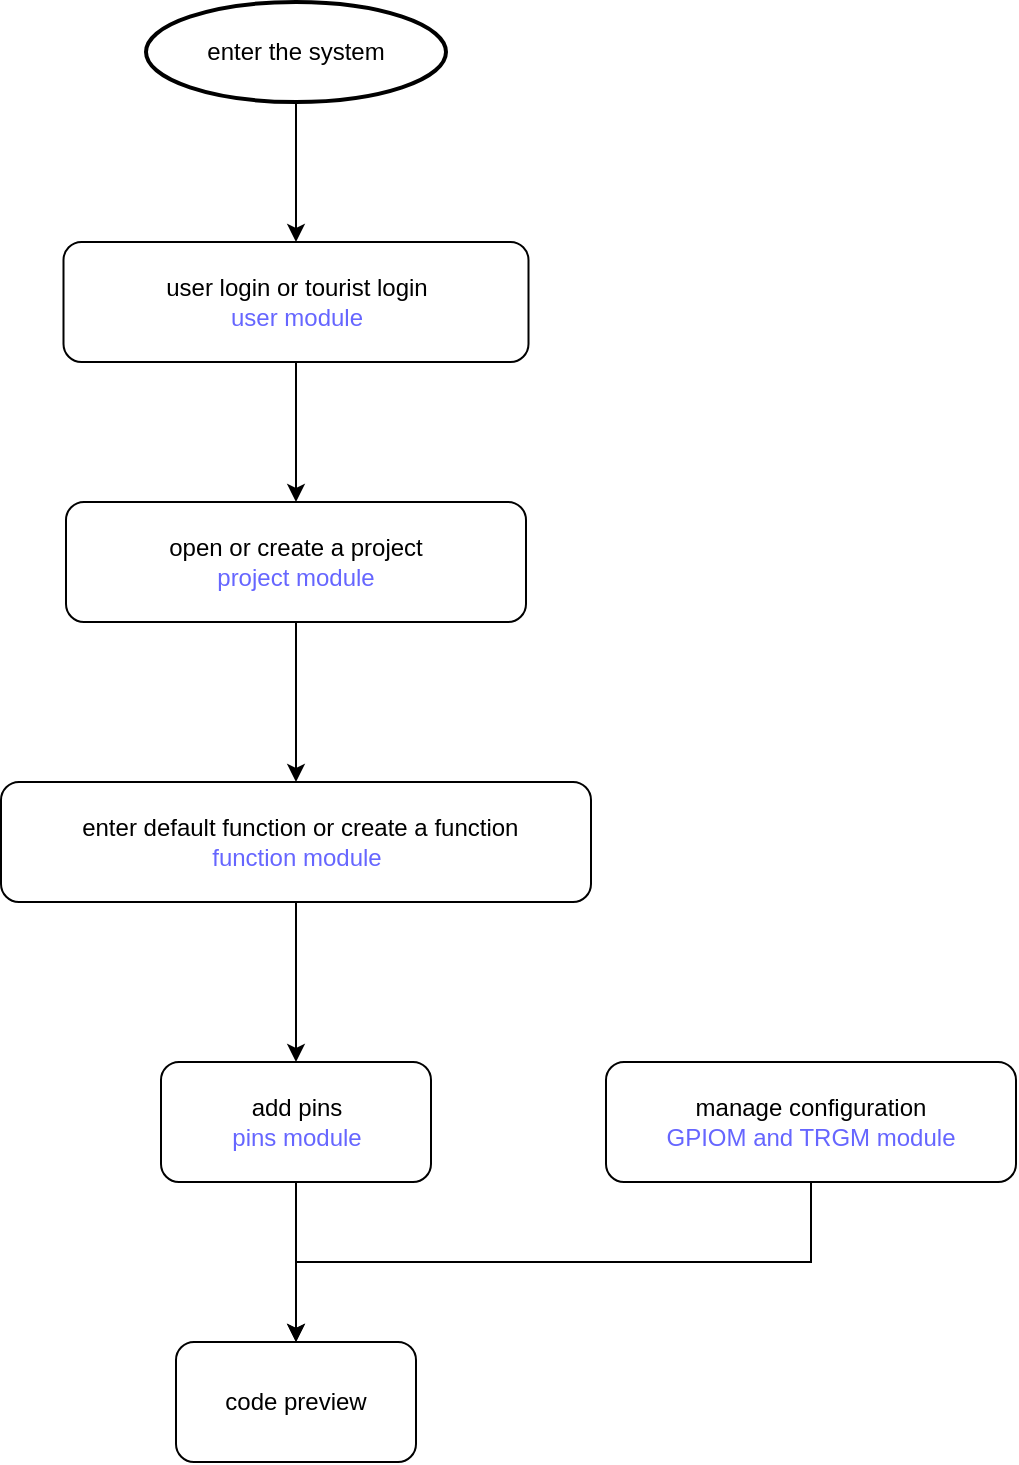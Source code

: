<mxfile version="21.6.9" type="github">
  <diagram name="第 1 页" id="-1_aYlV6JSasWAmnzmtT">
    <mxGraphModel dx="2074" dy="1118" grid="1" gridSize="10" guides="1" tooltips="1" connect="1" arrows="1" fold="1" page="1" pageScale="1" pageWidth="827" pageHeight="1169" math="0" shadow="0">
      <root>
        <mxCell id="0" />
        <mxCell id="1" parent="0" />
        <mxCell id="fxyppoyk8rkWEEHcyw-h-4" style="edgeStyle=orthogonalEdgeStyle;rounded=0;orthogonalLoop=1;jettySize=auto;html=1;exitX=0.5;exitY=1;exitDx=0;exitDy=0;exitPerimeter=0;entryX=0.5;entryY=0;entryDx=0;entryDy=0;" edge="1" parent="1" source="fxyppoyk8rkWEEHcyw-h-1" target="fxyppoyk8rkWEEHcyw-h-2">
          <mxGeometry relative="1" as="geometry" />
        </mxCell>
        <mxCell id="fxyppoyk8rkWEEHcyw-h-1" value="enter the system" style="strokeWidth=2;html=1;shape=mxgraph.flowchart.start_1;whiteSpace=wrap;" vertex="1" parent="1">
          <mxGeometry x="310" y="140" width="150" height="50" as="geometry" />
        </mxCell>
        <mxCell id="fxyppoyk8rkWEEHcyw-h-5" style="edgeStyle=orthogonalEdgeStyle;rounded=0;orthogonalLoop=1;jettySize=auto;html=1;exitX=0.5;exitY=1;exitDx=0;exitDy=0;entryX=0.5;entryY=0;entryDx=0;entryDy=0;" edge="1" parent="1" source="fxyppoyk8rkWEEHcyw-h-2" target="fxyppoyk8rkWEEHcyw-h-3">
          <mxGeometry relative="1" as="geometry" />
        </mxCell>
        <mxCell id="fxyppoyk8rkWEEHcyw-h-2" value="user login or tourist login&lt;br&gt;&lt;font color=&quot;#6666ff&quot;&gt;user module&lt;/font&gt;" style="rounded=1;whiteSpace=wrap;html=1;" vertex="1" parent="1">
          <mxGeometry x="268.75" y="260" width="232.5" height="60" as="geometry" />
        </mxCell>
        <mxCell id="fxyppoyk8rkWEEHcyw-h-7" value="" style="edgeStyle=orthogonalEdgeStyle;rounded=0;orthogonalLoop=1;jettySize=auto;html=1;" edge="1" parent="1" source="fxyppoyk8rkWEEHcyw-h-3" target="fxyppoyk8rkWEEHcyw-h-6">
          <mxGeometry relative="1" as="geometry" />
        </mxCell>
        <mxCell id="fxyppoyk8rkWEEHcyw-h-3" value="open or create a project&lt;br&gt;&lt;font color=&quot;#6666ff&quot;&gt;project module&lt;/font&gt;" style="rounded=1;whiteSpace=wrap;html=1;" vertex="1" parent="1">
          <mxGeometry x="270" y="390" width="230" height="60" as="geometry" />
        </mxCell>
        <mxCell id="fxyppoyk8rkWEEHcyw-h-9" value="" style="edgeStyle=orthogonalEdgeStyle;rounded=0;orthogonalLoop=1;jettySize=auto;html=1;" edge="1" parent="1" source="fxyppoyk8rkWEEHcyw-h-6" target="fxyppoyk8rkWEEHcyw-h-8">
          <mxGeometry relative="1" as="geometry" />
        </mxCell>
        <mxCell id="fxyppoyk8rkWEEHcyw-h-6" value="&amp;nbsp;enter default function or create a function&lt;br&gt;&lt;font color=&quot;#6666ff&quot;&gt;function module&lt;/font&gt;" style="whiteSpace=wrap;html=1;rounded=1;" vertex="1" parent="1">
          <mxGeometry x="237.5" y="530" width="295" height="60" as="geometry" />
        </mxCell>
        <mxCell id="fxyppoyk8rkWEEHcyw-h-13" value="" style="edgeStyle=orthogonalEdgeStyle;rounded=0;orthogonalLoop=1;jettySize=auto;html=1;" edge="1" parent="1" source="fxyppoyk8rkWEEHcyw-h-8" target="fxyppoyk8rkWEEHcyw-h-12">
          <mxGeometry relative="1" as="geometry" />
        </mxCell>
        <mxCell id="fxyppoyk8rkWEEHcyw-h-8" value="add pins&lt;br&gt;&lt;font color=&quot;#6666ff&quot;&gt;pins module&lt;/font&gt;" style="whiteSpace=wrap;html=1;rounded=1;" vertex="1" parent="1">
          <mxGeometry x="317.5" y="670" width="135" height="60" as="geometry" />
        </mxCell>
        <mxCell id="fxyppoyk8rkWEEHcyw-h-14" style="edgeStyle=orthogonalEdgeStyle;rounded=0;orthogonalLoop=1;jettySize=auto;html=1;exitX=0.5;exitY=1;exitDx=0;exitDy=0;entryX=0.5;entryY=0;entryDx=0;entryDy=0;" edge="1" parent="1" source="fxyppoyk8rkWEEHcyw-h-10" target="fxyppoyk8rkWEEHcyw-h-12">
          <mxGeometry relative="1" as="geometry" />
        </mxCell>
        <mxCell id="fxyppoyk8rkWEEHcyw-h-10" value="manage configuration&lt;br&gt;&lt;font color=&quot;#6666ff&quot;&gt;GPIOM and TRGM module&lt;/font&gt;" style="whiteSpace=wrap;html=1;rounded=1;" vertex="1" parent="1">
          <mxGeometry x="540" y="670" width="205" height="60" as="geometry" />
        </mxCell>
        <mxCell id="fxyppoyk8rkWEEHcyw-h-12" value="code preview" style="whiteSpace=wrap;html=1;rounded=1;" vertex="1" parent="1">
          <mxGeometry x="325" y="810" width="120" height="60" as="geometry" />
        </mxCell>
      </root>
    </mxGraphModel>
  </diagram>
</mxfile>
